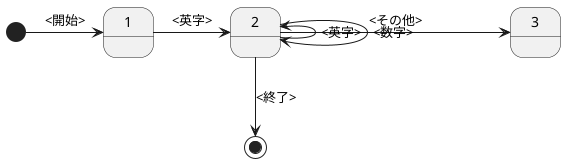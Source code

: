 @startuml read<name>
state 1 {

}

state 2 {

}

state 3 {

}
[*] -right-> 1: <開始>
1 -right-> 2: <英字>
2 -right-> 3: <その他>
2 -up-> 2: <英字>
2 -down-> 2: <数字>
2 --> [*]: <終了>
@enduml